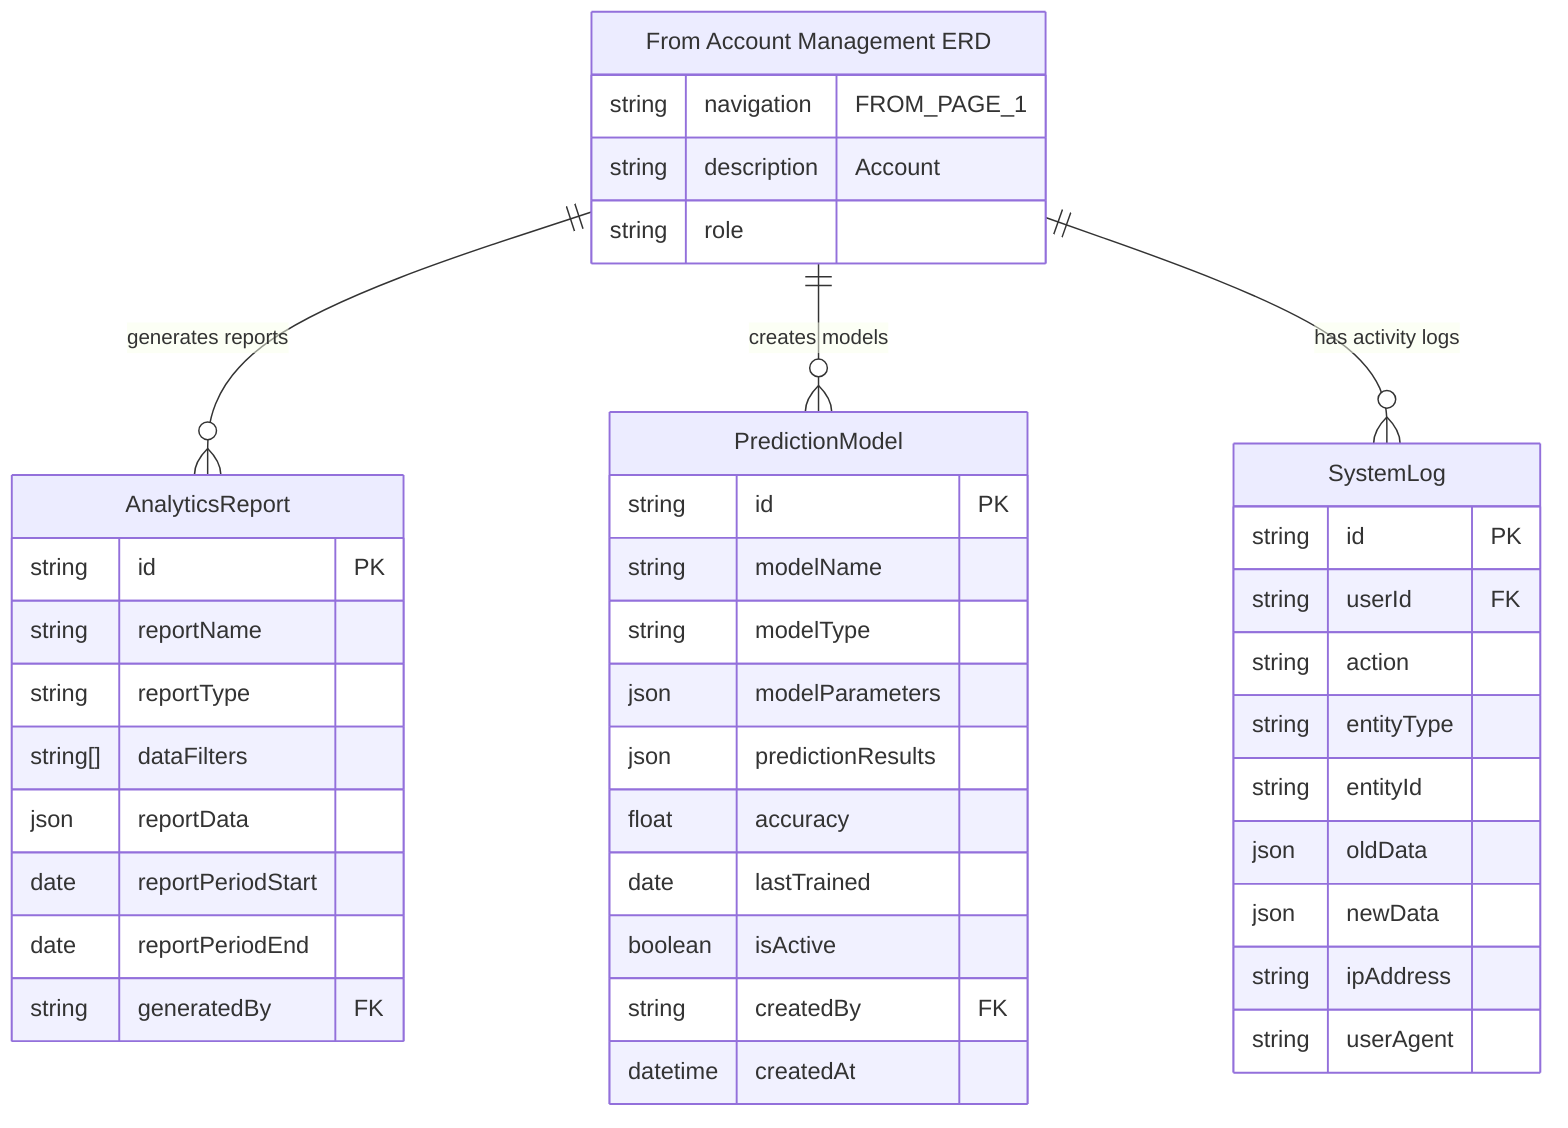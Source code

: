 erDiagram
    %% ========================================
    %% PAGE 8: ANALYTICS & SYSTEM MANAGEMENT
    %% ========================================
    
    %% OFF-PAGE CONNECTORS FROM PAGE 1
    "From Account Management ERD" {
        string navigation "FROM_PAGE_1"
        string description "Account"
        string role
    }

    AnalyticsReport {
        string id PK
        string reportName
        string reportType
        string[] dataFilters
        json reportData
        date reportPeriodStart
        date reportPeriodEnd
        string generatedBy FK
    }

    PredictionModel {
        string id PK
        string modelName
        string modelType
        json modelParameters
        json predictionResults
        float accuracy
        date lastTrained
        boolean isActive
        string createdBy FK
        datetime createdAt
    }

    SystemLog {
        string id PK
        string userId FK
        string action
        string entityType
        string entityId
        json oldData
        json newData
        string ipAddress
        string userAgent
    }

    %% RELATIONSHIPS - PAGE 8
    "From Account Management ERD" ||--o{ AnalyticsReport : "generates reports"
    "From Account Management ERD" ||--o{ PredictionModel : "creates models"
    "From Account Management ERD" ||--o{ SystemLog : "has activity logs"